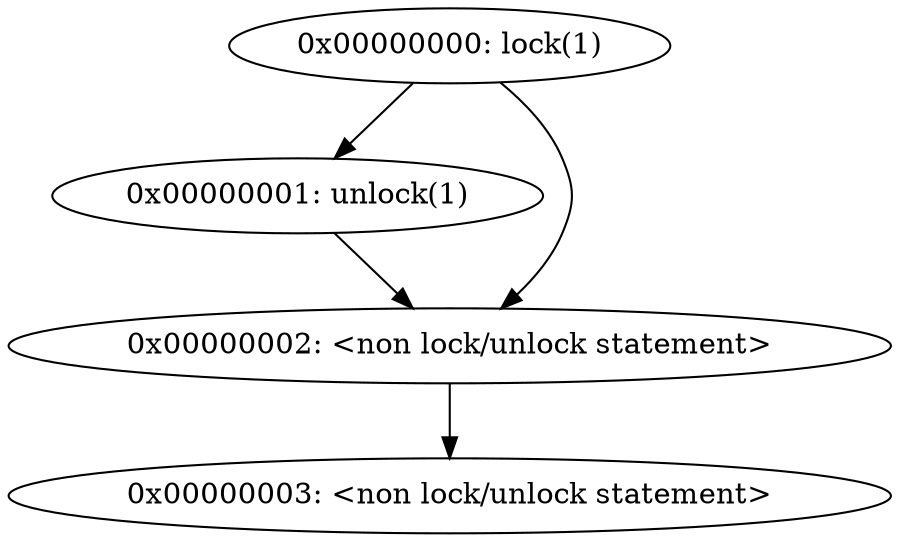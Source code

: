 digraph g {
  "#x00000000" [label="0x00000000: lock(1)"]
  "#x00000001" [label="0x00000001: unlock(1)"]
  "#x00000002" [label="0x00000002: <non lock/unlock statement>"]
  "#x00000003" [label="0x00000003: <non lock/unlock statement>"]

  "#x00000000" -> "#x00000001"
  "#x00000000" -> "#x00000002"
  "#x00000001" -> "#x00000002"
  "#x00000002" -> "#x00000003"
}
